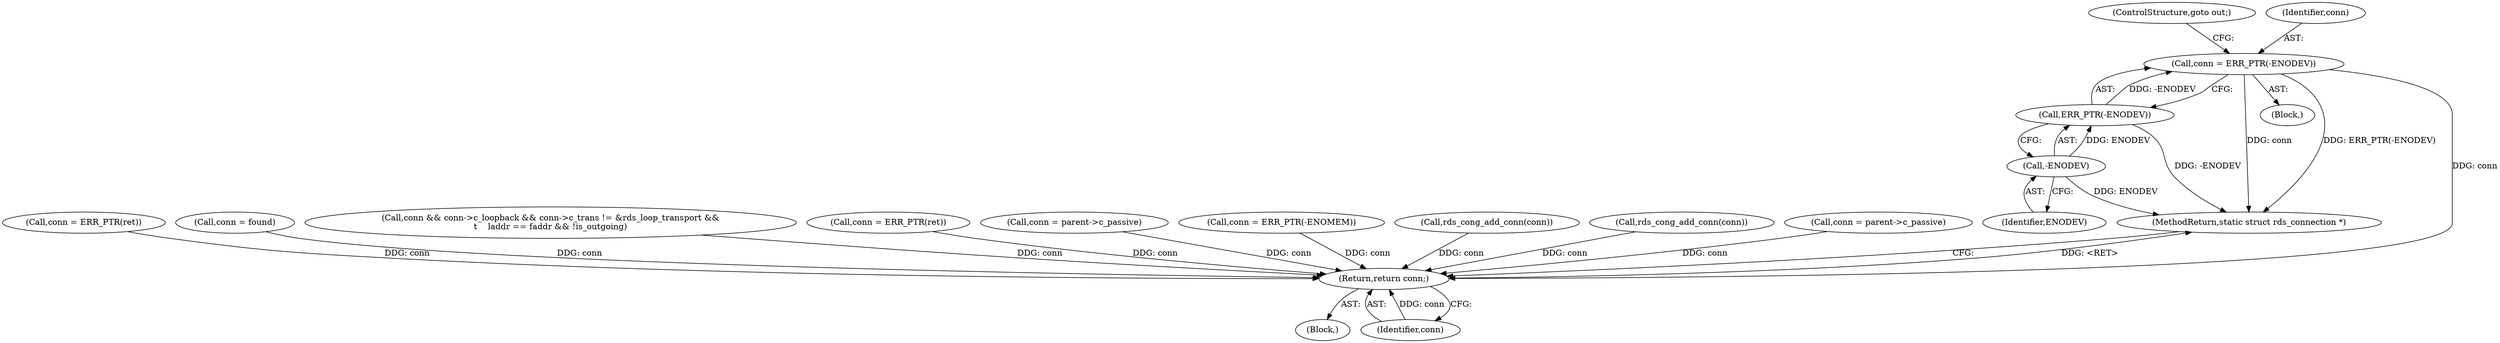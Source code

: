 digraph "0_linux_8c7188b23474cca017b3ef354c4a58456f68303a@pointer" {
"1000277" [label="(Call,conn = ERR_PTR(-ENODEV))"];
"1000279" [label="(Call,ERR_PTR(-ENODEV))"];
"1000280" [label="(Call,-ENODEV)"];
"1000457" [label="(Return,return conn;)"];
"1000299" [label="(Call,conn = ERR_PTR(ret))"];
"1000281" [label="(Identifier,ENODEV)"];
"1000113" [label="(Block,)"];
"1000282" [label="(ControlStructure,goto out;)"];
"1000437" [label="(Call,conn = found)"];
"1000138" [label="(Call,conn && conn->c_loopback && conn->c_trans != &rds_loop_transport &&\n\t    laddr == faddr && !is_outgoing)"];
"1000273" [label="(Block,)"];
"1000459" [label="(MethodReturn,static struct rds_connection *)"];
"1000457" [label="(Return,return conn;)"];
"1000280" [label="(Call,-ENODEV)"];
"1000238" [label="(Call,conn = ERR_PTR(ret))"];
"1000400" [label="(Call,conn = parent->c_passive)"];
"1000279" [label="(Call,ERR_PTR(-ENODEV))"];
"1000179" [label="(Call,conn = ERR_PTR(-ENOMEM))"];
"1000448" [label="(Call,rds_cong_add_conn(conn))"];
"1000277" [label="(Call,conn = ERR_PTR(-ENODEV))"];
"1000412" [label="(Call,rds_cong_add_conn(conn))"];
"1000278" [label="(Identifier,conn)"];
"1000458" [label="(Identifier,conn)"];
"1000161" [label="(Call,conn = parent->c_passive)"];
"1000277" -> "1000273"  [label="AST: "];
"1000277" -> "1000279"  [label="CFG: "];
"1000278" -> "1000277"  [label="AST: "];
"1000279" -> "1000277"  [label="AST: "];
"1000282" -> "1000277"  [label="CFG: "];
"1000277" -> "1000459"  [label="DDG: conn"];
"1000277" -> "1000459"  [label="DDG: ERR_PTR(-ENODEV)"];
"1000279" -> "1000277"  [label="DDG: -ENODEV"];
"1000277" -> "1000457"  [label="DDG: conn"];
"1000279" -> "1000280"  [label="CFG: "];
"1000280" -> "1000279"  [label="AST: "];
"1000279" -> "1000459"  [label="DDG: -ENODEV"];
"1000280" -> "1000279"  [label="DDG: ENODEV"];
"1000280" -> "1000281"  [label="CFG: "];
"1000281" -> "1000280"  [label="AST: "];
"1000280" -> "1000459"  [label="DDG: ENODEV"];
"1000457" -> "1000113"  [label="AST: "];
"1000457" -> "1000458"  [label="CFG: "];
"1000458" -> "1000457"  [label="AST: "];
"1000459" -> "1000457"  [label="CFG: "];
"1000457" -> "1000459"  [label="DDG: <RET>"];
"1000458" -> "1000457"  [label="DDG: conn"];
"1000238" -> "1000457"  [label="DDG: conn"];
"1000400" -> "1000457"  [label="DDG: conn"];
"1000138" -> "1000457"  [label="DDG: conn"];
"1000437" -> "1000457"  [label="DDG: conn"];
"1000179" -> "1000457"  [label="DDG: conn"];
"1000448" -> "1000457"  [label="DDG: conn"];
"1000412" -> "1000457"  [label="DDG: conn"];
"1000299" -> "1000457"  [label="DDG: conn"];
"1000161" -> "1000457"  [label="DDG: conn"];
}
